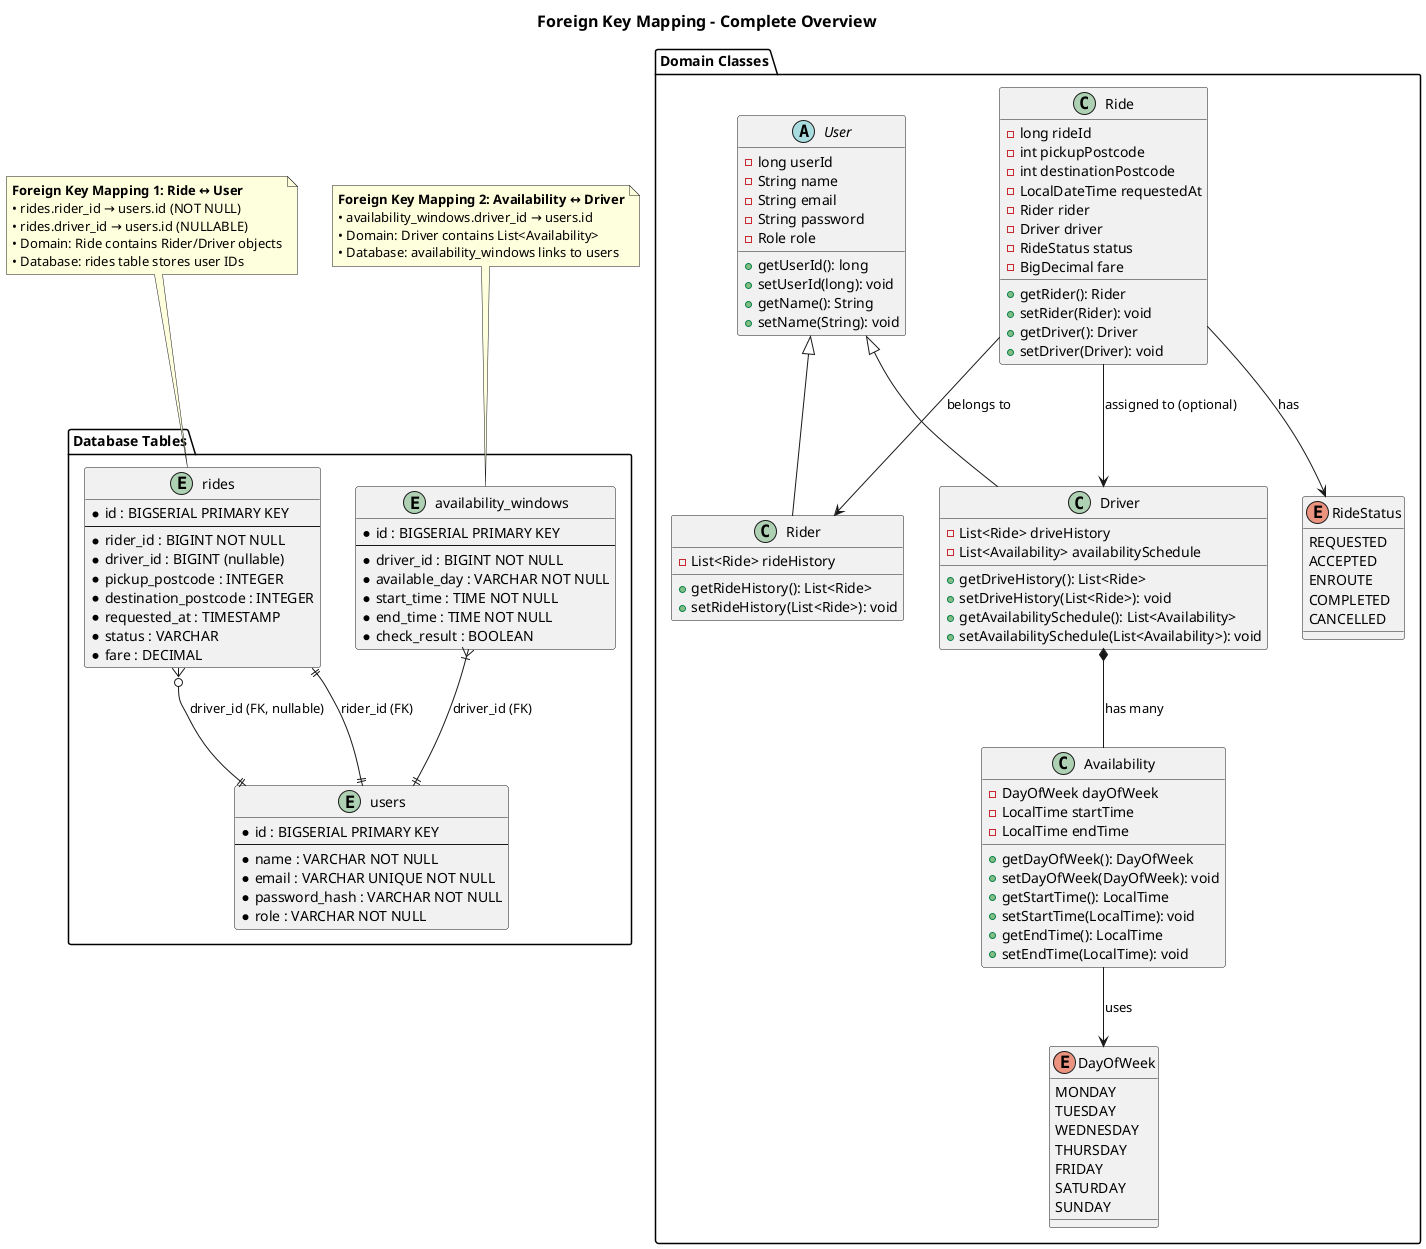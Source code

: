 @startuml Foreign_Key_Mapping_Complete

title <size:16><b>Foreign Key Mapping - Complete Overview</b></size>

package "Domain Classes" {
    class Ride {
        -long rideId
        -int pickupPostcode
        -int destinationPostcode
        -LocalDateTime requestedAt
        -Rider rider
        -Driver driver
        -RideStatus status
        -BigDecimal fare
        +getRider(): Rider
        +setRider(Rider): void
        +getDriver(): Driver
        +setDriver(Driver): void
    }

    abstract class User {
        -long userId
        -String name
        -String email
        -String password
        -Role role
        +getUserId(): long
        +setUserId(long): void
        +getName(): String
        +setName(String): void
    }

    class Rider {
        -List<Ride> rideHistory
        +getRideHistory(): List<Ride>
        +setRideHistory(List<Ride>): void
    }

    class Driver {
        -List<Ride> driveHistory
        -List<Availability> availabilitySchedule
        +getDriveHistory(): List<Ride>
        +setDriveHistory(List<Ride>): void
        +getAvailabilitySchedule(): List<Availability>
        +setAvailabilitySchedule(List<Availability>): void
    }

    class Availability {
        -DayOfWeek dayOfWeek
        -LocalTime startTime
        -LocalTime endTime
        +getDayOfWeek(): DayOfWeek
        +setDayOfWeek(DayOfWeek): void
        +getStartTime(): LocalTime
        +setStartTime(LocalTime): void
        +getEndTime(): LocalTime
        +setEndTime(LocalTime): void
    }

    enum RideStatus {
        REQUESTED
        ACCEPTED
        ENROUTE
        COMPLETED
        CANCELLED
    }

    enum DayOfWeek {
        MONDAY
        TUESDAY
        WEDNESDAY
        THURSDAY
        FRIDAY
        SATURDAY
        SUNDAY
    }
}

package "Database Tables" {
    entity "rides" {
        * id : BIGSERIAL PRIMARY KEY
        --
        * rider_id : BIGINT NOT NULL
        * driver_id : BIGINT (nullable)
        * pickup_postcode : INTEGER
        * destination_postcode : INTEGER
        * requested_at : TIMESTAMP
        * status : VARCHAR
        * fare : DECIMAL
    }

    entity "availability_windows" {
        * id : BIGSERIAL PRIMARY KEY
        --
        * driver_id : BIGINT NOT NULL
        * available_day : VARCHAR NOT NULL
        * start_time : TIME NOT NULL
        * end_time : TIME NOT NULL
        * check_result : BOOLEAN
    }

    entity "users" {
        * id : BIGSERIAL PRIMARY KEY
        --
        * name : VARCHAR NOT NULL
        * email : VARCHAR UNIQUE NOT NULL
        * password_hash : VARCHAR NOT NULL
        * role : VARCHAR NOT NULL
    }
}

' Foreign Key Relationships - FK Mapping 1: Ride to User
rides ||--|| users : rider_id (FK)
rides }o--|| users : driver_id (FK, nullable)

' Foreign Key Relationships - FK Mapping 2: Availability to Driver  
availability_windows }|--|| users : driver_id (FK)

' Domain Object Relationships
User <|-- Rider
User <|-- Driver
Ride --> Rider : "belongs to"
Ride --> Driver : "assigned to (optional)"
Driver *-- Availability : "has many"
Ride --> RideStatus : "has"
Availability --> DayOfWeek : "uses"

' Mapping Annotations
note as FK1
**Foreign Key Mapping 1: Ride ↔ User**
• rides.rider_id → users.id (NOT NULL)
• rides.driver_id → users.id (NULLABLE)
• Domain: Ride contains Rider/Driver objects
• Database: rides table stores user IDs
end note

note as FK2
**Foreign Key Mapping 2: Availability ↔ Driver**
• availability_windows.driver_id → users.id
• Domain: Driver contains List<Availability>
• Database: availability_windows links to users
end note

FK1 .. rides
FK2 .. availability_windows

@enduml
